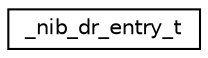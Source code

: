 digraph "Graphical Class Hierarchy"
{
 // LATEX_PDF_SIZE
  edge [fontname="Helvetica",fontsize="10",labelfontname="Helvetica",labelfontsize="10"];
  node [fontname="Helvetica",fontsize="10",shape=record];
  rankdir="LR";
  Node0 [label="_nib_dr_entry_t",height=0.2,width=0.4,color="black", fillcolor="white", style="filled",URL="$struct__nib__dr__entry__t.html",tooltip="Default route NIB entry."];
}
